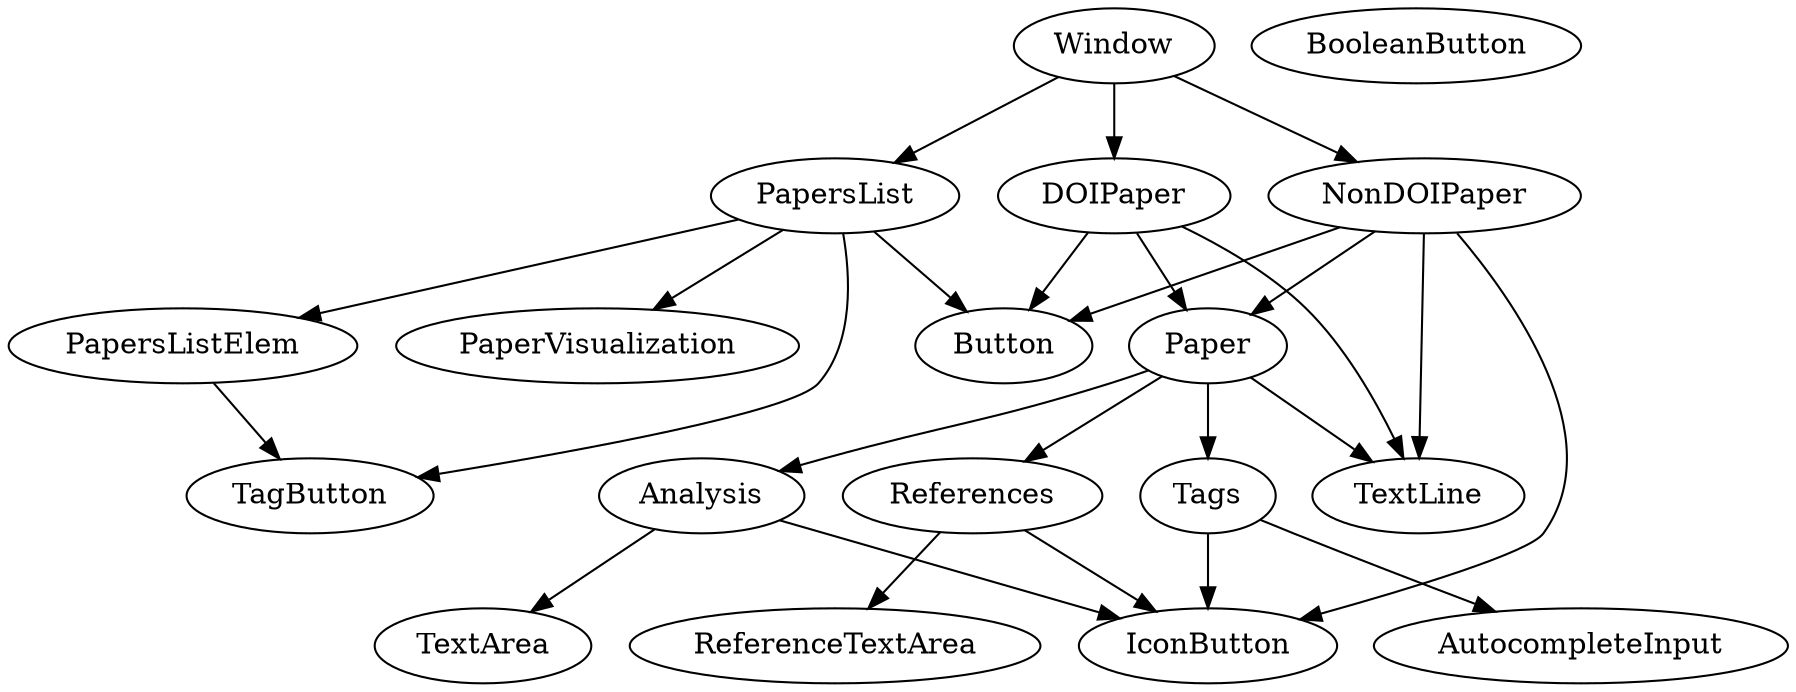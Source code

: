 digraph {
    Analysis
    AutocompleteInput
    BooleanButton
    IconButton
    Paper
    References
    ReferenceTextArea
    Tags
    TextArea
    TextLine
    PapersListElem
    PaperVisualization
    Button
    TagButton
    PapersList
    DOIPaper
    NonDOIPaper
    Window
    
    Window -> PapersList
    Window -> DOIPaper
    Window -> NonDOIPaper
    
    PapersList -> PapersListElem
    PapersList -> PaperVisualization
    PapersList -> Button
    PapersList -> TagButton
    
    PapersListElem -> TagButton
    
    DOIPaper -> TextLine
    DOIPaper -> Button
    DOIPaper -> Paper
    
    
    Paper -> Analysis
    Paper -> References
    Paper -> Tags
    Paper -> TextLine
    
    NonDOIPaper -> Paper
    NonDOIPaper -> TextLine
    NonDOIPaper -> Button
    NonDOIPaper -> IconButton
    
    Analysis -> TextArea
    Analysis -> IconButton
    
    References -> ReferenceTextArea
    References -> IconButton
    
    Tags -> AutocompleteInput
    Tags -> IconButton
}